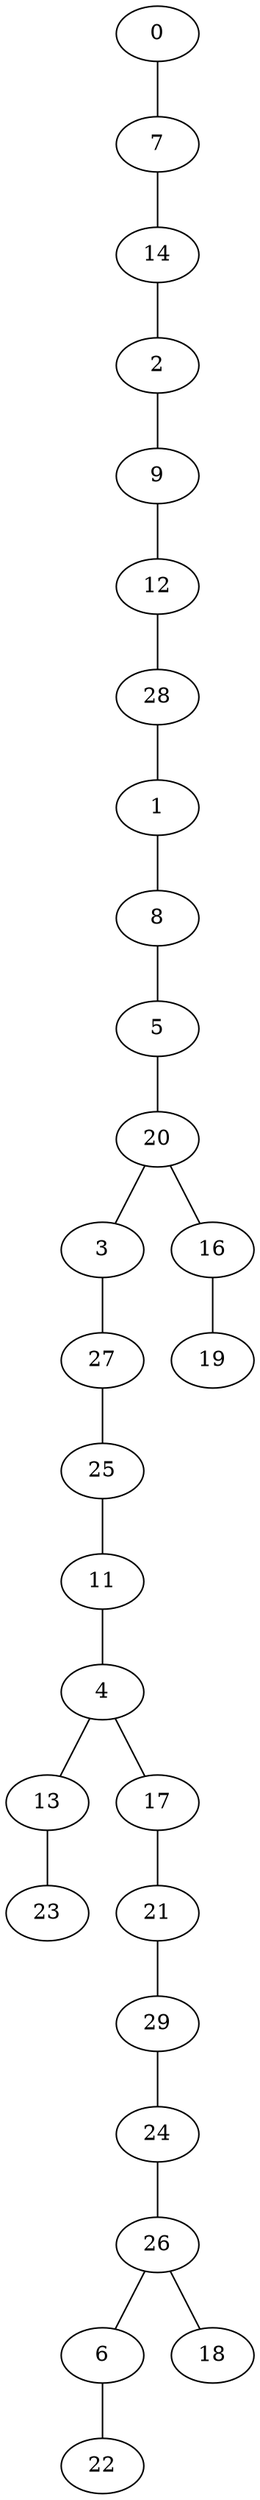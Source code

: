graph {

0--7   
7--14   
14--2   
2--9   
9--12   
12--28   
28--1   
1--8   
8--5   
5--20   
20--3   
3--27   
27--25   
25--11   
11--4   
4--13   
13--23   
4--17   
17--21   
21--29   
29--24   
24--26   
26--6   
6--22   
26--18   
20--16   
16--19   
}
